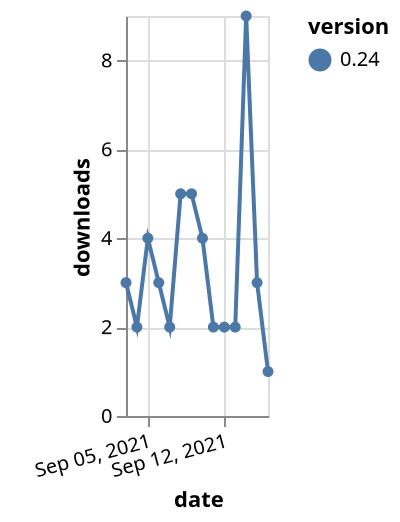 {"$schema": "https://vega.github.io/schema/vega-lite/v5.json", "description": "A simple bar chart with embedded data.", "data": {"values": [{"date": "2021-09-03", "total": 5716, "delta": 3, "version": "0.24"}, {"date": "2021-09-04", "total": 5718, "delta": 2, "version": "0.24"}, {"date": "2021-09-05", "total": 5722, "delta": 4, "version": "0.24"}, {"date": "2021-09-06", "total": 5725, "delta": 3, "version": "0.24"}, {"date": "2021-09-07", "total": 5727, "delta": 2, "version": "0.24"}, {"date": "2021-09-08", "total": 5732, "delta": 5, "version": "0.24"}, {"date": "2021-09-09", "total": 5737, "delta": 5, "version": "0.24"}, {"date": "2021-09-10", "total": 5741, "delta": 4, "version": "0.24"}, {"date": "2021-09-11", "total": 5743, "delta": 2, "version": "0.24"}, {"date": "2021-09-12", "total": 5745, "delta": 2, "version": "0.24"}, {"date": "2021-09-13", "total": 5747, "delta": 2, "version": "0.24"}, {"date": "2021-09-14", "total": 5756, "delta": 9, "version": "0.24"}, {"date": "2021-09-15", "total": 5759, "delta": 3, "version": "0.24"}, {"date": "2021-09-16", "total": 5760, "delta": 1, "version": "0.24"}]}, "width": "container", "mark": {"type": "line", "point": {"filled": true}}, "encoding": {"x": {"field": "date", "type": "temporal", "timeUnit": "yearmonthdate", "title": "date", "axis": {"labelAngle": -15}}, "y": {"field": "delta", "type": "quantitative", "title": "downloads"}, "color": {"field": "version", "type": "nominal"}, "tooltip": {"field": "delta"}}}
